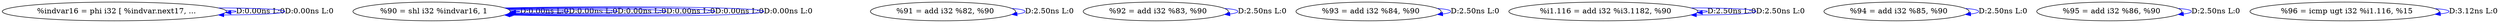 digraph {
Node0x2ee8d00[label="  %indvar16 = phi i32 [ %indvar.next17, ..."];
Node0x2ee8d00 -> Node0x2ee8d00[label="D:0.00ns L:0",color=blue];
Node0x2ee8d00 -> Node0x2ee8d00[label="D:0.00ns L:0",color=blue];
Node0x2ee8de0[label="  %90 = shl i32 %indvar16, 1"];
Node0x2ee8de0 -> Node0x2ee8de0[label="D:0.00ns L:0",color=blue];
Node0x2ee8de0 -> Node0x2ee8de0[label="D:0.00ns L:0",color=blue];
Node0x2ee8de0 -> Node0x2ee8de0[label="D:0.00ns L:0",color=blue];
Node0x2ee8de0 -> Node0x2ee8de0[label="D:0.00ns L:0",color=blue];
Node0x2ee8de0 -> Node0x2ee8de0[label="D:0.00ns L:0",color=blue];
Node0x2ee8de0 -> Node0x2ee8de0[label="D:0.00ns L:0",color=blue];
Node0x2ee8ec0[label="  %91 = add i32 %82, %90"];
Node0x2ee8ec0 -> Node0x2ee8ec0[label="D:2.50ns L:0",color=blue];
Node0x2ee8fa0[label="  %92 = add i32 %83, %90"];
Node0x2ee8fa0 -> Node0x2ee8fa0[label="D:2.50ns L:0",color=blue];
Node0x2ee9080[label="  %93 = add i32 %84, %90"];
Node0x2ee9080 -> Node0x2ee9080[label="D:2.50ns L:0",color=blue];
Node0x2ee9160[label="  %i1.116 = add i32 %i3.1182, %90"];
Node0x2ee9160 -> Node0x2ee9160[label="D:2.50ns L:0",color=blue];
Node0x2ee9160 -> Node0x2ee9160[label="D:2.50ns L:0",color=blue];
Node0x2ee9240[label="  %94 = add i32 %85, %90"];
Node0x2ee9240 -> Node0x2ee9240[label="D:2.50ns L:0",color=blue];
Node0x2ee9320[label="  %95 = add i32 %86, %90"];
Node0x2ee9320 -> Node0x2ee9320[label="D:2.50ns L:0",color=blue];
Node0x2ee9400[label="  %96 = icmp ugt i32 %i1.116, %15"];
Node0x2ee9400 -> Node0x2ee9400[label="D:3.12ns L:0",color=blue];
}
